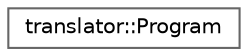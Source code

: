 digraph "Graphical Class Hierarchy"
{
 // INTERACTIVE_SVG=YES
 // LATEX_PDF_SIZE
  bgcolor="transparent";
  edge [fontname=Helvetica,fontsize=10,labelfontname=Helvetica,labelfontsize=10];
  node [fontname=Helvetica,fontsize=10,shape=box,height=0.2,width=0.4];
  rankdir="LR";
  Node0 [id="Node000000",label="translator::Program",height=0.2,width=0.4,color="grey40", fillcolor="white", style="filled",URL="$structtranslator_1_1_program.html",tooltip=" "];
}
